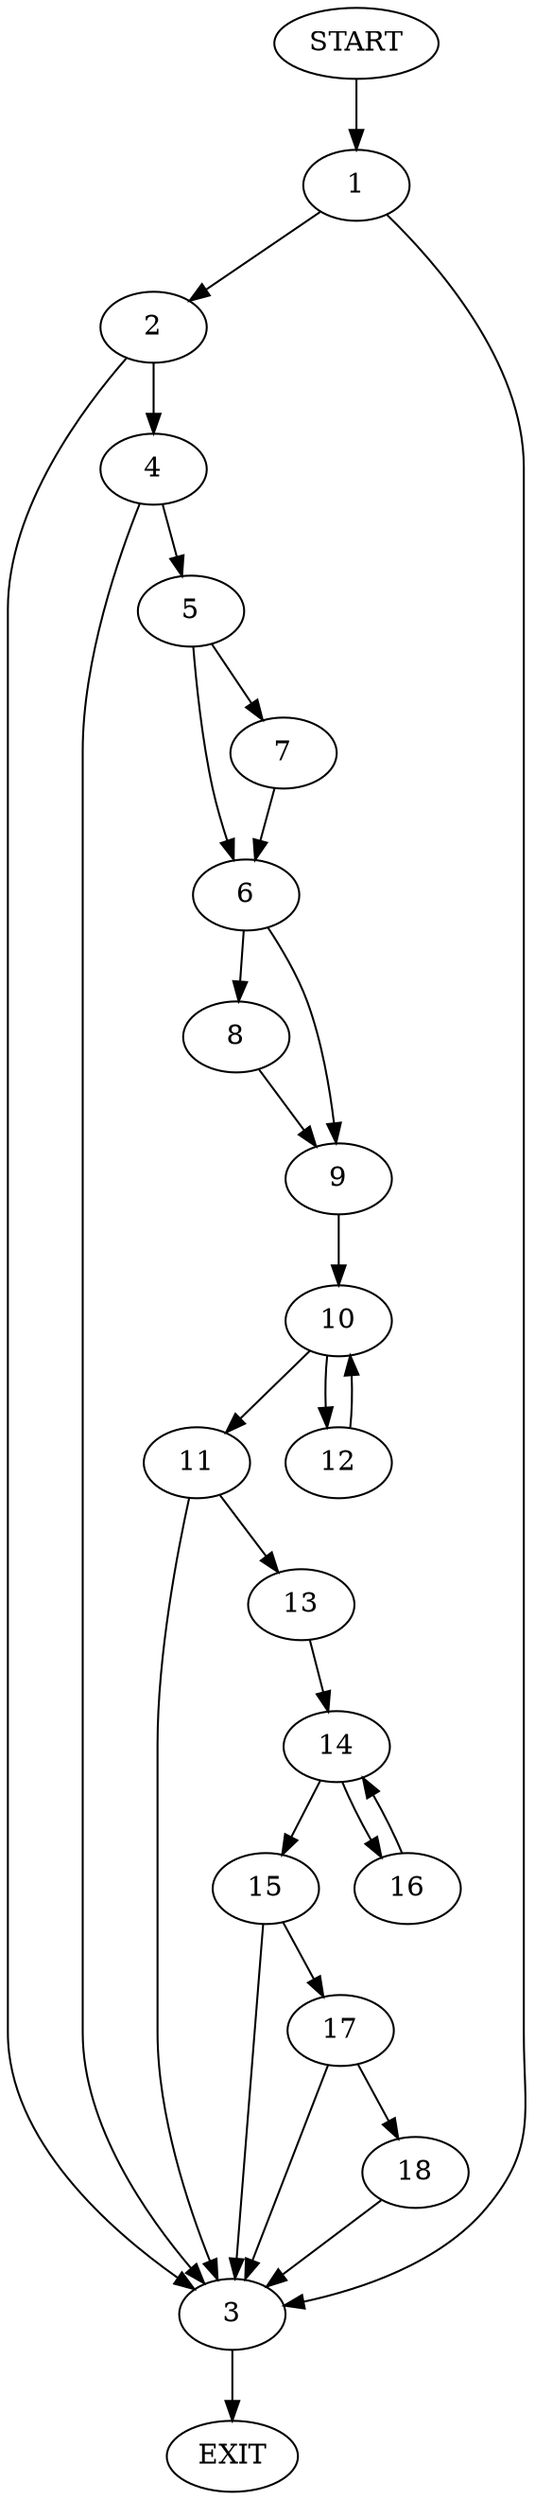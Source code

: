 digraph {
0 [label="START"]
19 [label="EXIT"]
0 -> 1
1 -> 2
1 -> 3
2 -> 3
2 -> 4
3 -> 19
4 -> 3
4 -> 5
5 -> 6
5 -> 7
7 -> 6
6 -> 8
6 -> 9
8 -> 9
9 -> 10
10 -> 11
10 -> 12
11 -> 3
11 -> 13
12 -> 10
13 -> 14
14 -> 15
14 -> 16
15 -> 3
15 -> 17
16 -> 14
17 -> 3
17 -> 18
18 -> 3
}
